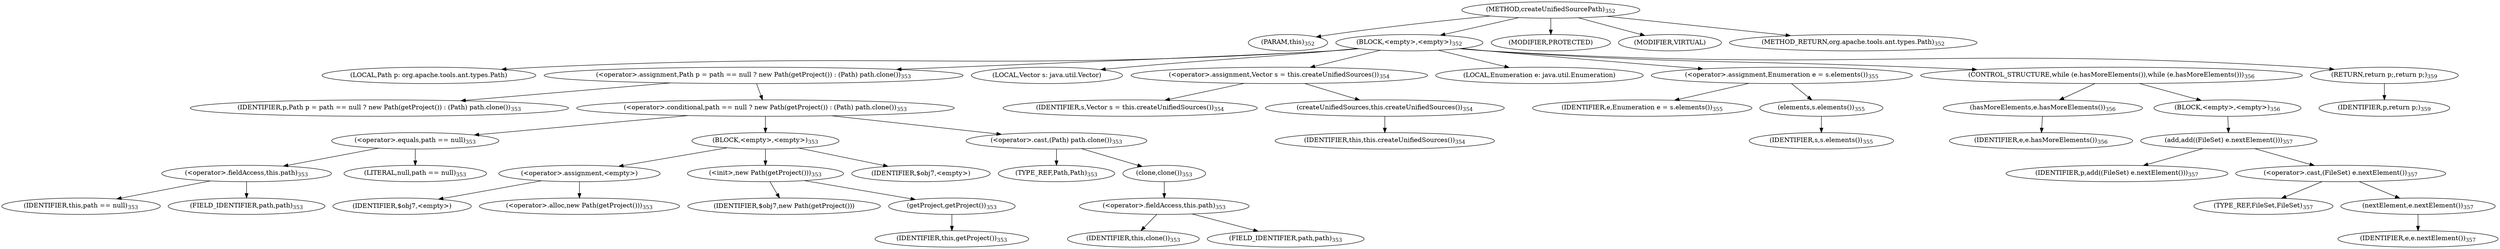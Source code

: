 digraph "createUnifiedSourcePath" {  
"523" [label = <(METHOD,createUnifiedSourcePath)<SUB>352</SUB>> ]
"44" [label = <(PARAM,this)<SUB>352</SUB>> ]
"524" [label = <(BLOCK,&lt;empty&gt;,&lt;empty&gt;)<SUB>352</SUB>> ]
"525" [label = <(LOCAL,Path p: org.apache.tools.ant.types.Path)> ]
"526" [label = <(&lt;operator&gt;.assignment,Path p = path == null ? new Path(getProject()) : (Path) path.clone())<SUB>353</SUB>> ]
"527" [label = <(IDENTIFIER,p,Path p = path == null ? new Path(getProject()) : (Path) path.clone())<SUB>353</SUB>> ]
"528" [label = <(&lt;operator&gt;.conditional,path == null ? new Path(getProject()) : (Path) path.clone())<SUB>353</SUB>> ]
"529" [label = <(&lt;operator&gt;.equals,path == null)<SUB>353</SUB>> ]
"530" [label = <(&lt;operator&gt;.fieldAccess,this.path)<SUB>353</SUB>> ]
"531" [label = <(IDENTIFIER,this,path == null)<SUB>353</SUB>> ]
"532" [label = <(FIELD_IDENTIFIER,path,path)<SUB>353</SUB>> ]
"533" [label = <(LITERAL,null,path == null)<SUB>353</SUB>> ]
"534" [label = <(BLOCK,&lt;empty&gt;,&lt;empty&gt;)<SUB>353</SUB>> ]
"535" [label = <(&lt;operator&gt;.assignment,&lt;empty&gt;)> ]
"536" [label = <(IDENTIFIER,$obj7,&lt;empty&gt;)> ]
"537" [label = <(&lt;operator&gt;.alloc,new Path(getProject()))<SUB>353</SUB>> ]
"538" [label = <(&lt;init&gt;,new Path(getProject()))<SUB>353</SUB>> ]
"539" [label = <(IDENTIFIER,$obj7,new Path(getProject()))> ]
"540" [label = <(getProject,getProject())<SUB>353</SUB>> ]
"43" [label = <(IDENTIFIER,this,getProject())<SUB>353</SUB>> ]
"541" [label = <(IDENTIFIER,$obj7,&lt;empty&gt;)> ]
"542" [label = <(&lt;operator&gt;.cast,(Path) path.clone())<SUB>353</SUB>> ]
"543" [label = <(TYPE_REF,Path,Path)<SUB>353</SUB>> ]
"544" [label = <(clone,clone())<SUB>353</SUB>> ]
"545" [label = <(&lt;operator&gt;.fieldAccess,this.path)<SUB>353</SUB>> ]
"546" [label = <(IDENTIFIER,this,clone())<SUB>353</SUB>> ]
"547" [label = <(FIELD_IDENTIFIER,path,path)<SUB>353</SUB>> ]
"548" [label = <(LOCAL,Vector s: java.util.Vector)> ]
"549" [label = <(&lt;operator&gt;.assignment,Vector s = this.createUnifiedSources())<SUB>354</SUB>> ]
"550" [label = <(IDENTIFIER,s,Vector s = this.createUnifiedSources())<SUB>354</SUB>> ]
"551" [label = <(createUnifiedSources,this.createUnifiedSources())<SUB>354</SUB>> ]
"45" [label = <(IDENTIFIER,this,this.createUnifiedSources())<SUB>354</SUB>> ]
"552" [label = <(LOCAL,Enumeration e: java.util.Enumeration)> ]
"553" [label = <(&lt;operator&gt;.assignment,Enumeration e = s.elements())<SUB>355</SUB>> ]
"554" [label = <(IDENTIFIER,e,Enumeration e = s.elements())<SUB>355</SUB>> ]
"555" [label = <(elements,s.elements())<SUB>355</SUB>> ]
"556" [label = <(IDENTIFIER,s,s.elements())<SUB>355</SUB>> ]
"557" [label = <(CONTROL_STRUCTURE,while (e.hasMoreElements()),while (e.hasMoreElements()))<SUB>356</SUB>> ]
"558" [label = <(hasMoreElements,e.hasMoreElements())<SUB>356</SUB>> ]
"559" [label = <(IDENTIFIER,e,e.hasMoreElements())<SUB>356</SUB>> ]
"560" [label = <(BLOCK,&lt;empty&gt;,&lt;empty&gt;)<SUB>356</SUB>> ]
"561" [label = <(add,add((FileSet) e.nextElement()))<SUB>357</SUB>> ]
"562" [label = <(IDENTIFIER,p,add((FileSet) e.nextElement()))<SUB>357</SUB>> ]
"563" [label = <(&lt;operator&gt;.cast,(FileSet) e.nextElement())<SUB>357</SUB>> ]
"564" [label = <(TYPE_REF,FileSet,FileSet)<SUB>357</SUB>> ]
"565" [label = <(nextElement,e.nextElement())<SUB>357</SUB>> ]
"566" [label = <(IDENTIFIER,e,e.nextElement())<SUB>357</SUB>> ]
"567" [label = <(RETURN,return p;,return p;)<SUB>359</SUB>> ]
"568" [label = <(IDENTIFIER,p,return p;)<SUB>359</SUB>> ]
"569" [label = <(MODIFIER,PROTECTED)> ]
"570" [label = <(MODIFIER,VIRTUAL)> ]
"571" [label = <(METHOD_RETURN,org.apache.tools.ant.types.Path)<SUB>352</SUB>> ]
  "523" -> "44" 
  "523" -> "524" 
  "523" -> "569" 
  "523" -> "570" 
  "523" -> "571" 
  "524" -> "525" 
  "524" -> "526" 
  "524" -> "548" 
  "524" -> "549" 
  "524" -> "552" 
  "524" -> "553" 
  "524" -> "557" 
  "524" -> "567" 
  "526" -> "527" 
  "526" -> "528" 
  "528" -> "529" 
  "528" -> "534" 
  "528" -> "542" 
  "529" -> "530" 
  "529" -> "533" 
  "530" -> "531" 
  "530" -> "532" 
  "534" -> "535" 
  "534" -> "538" 
  "534" -> "541" 
  "535" -> "536" 
  "535" -> "537" 
  "538" -> "539" 
  "538" -> "540" 
  "540" -> "43" 
  "542" -> "543" 
  "542" -> "544" 
  "544" -> "545" 
  "545" -> "546" 
  "545" -> "547" 
  "549" -> "550" 
  "549" -> "551" 
  "551" -> "45" 
  "553" -> "554" 
  "553" -> "555" 
  "555" -> "556" 
  "557" -> "558" 
  "557" -> "560" 
  "558" -> "559" 
  "560" -> "561" 
  "561" -> "562" 
  "561" -> "563" 
  "563" -> "564" 
  "563" -> "565" 
  "565" -> "566" 
  "567" -> "568" 
}
